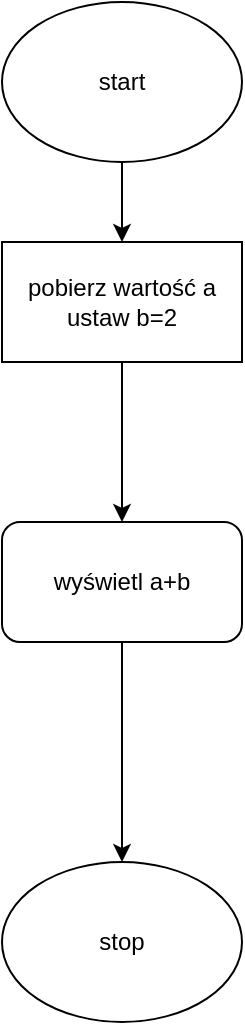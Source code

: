 <mxfile version="20.8.20" type="github">
  <diagram id="C5RBs43oDa-KdzZeNtuy" name="Page-1">
    <mxGraphModel dx="1434" dy="796" grid="1" gridSize="10" guides="1" tooltips="1" connect="1" arrows="1" fold="1" page="1" pageScale="1" pageWidth="827" pageHeight="1169" math="0" shadow="0">
      <root>
        <mxCell id="WIyWlLk6GJQsqaUBKTNV-0" />
        <mxCell id="WIyWlLk6GJQsqaUBKTNV-1" parent="WIyWlLk6GJQsqaUBKTNV-0" />
        <mxCell id="rgQOU9RRM3I8qQcvCoa0-10" value="" style="edgeStyle=orthogonalEdgeStyle;rounded=0;orthogonalLoop=1;jettySize=auto;html=1;" edge="1" parent="WIyWlLk6GJQsqaUBKTNV-1" source="rgQOU9RRM3I8qQcvCoa0-0" target="rgQOU9RRM3I8qQcvCoa0-2">
          <mxGeometry relative="1" as="geometry" />
        </mxCell>
        <mxCell id="rgQOU9RRM3I8qQcvCoa0-0" value="start" style="ellipse;whiteSpace=wrap;html=1;" vertex="1" parent="WIyWlLk6GJQsqaUBKTNV-1">
          <mxGeometry x="330" y="100" width="120" height="80" as="geometry" />
        </mxCell>
        <mxCell id="rgQOU9RRM3I8qQcvCoa0-1" value="stop" style="ellipse;whiteSpace=wrap;html=1;" vertex="1" parent="WIyWlLk6GJQsqaUBKTNV-1">
          <mxGeometry x="330" y="530" width="120" height="80" as="geometry" />
        </mxCell>
        <mxCell id="rgQOU9RRM3I8qQcvCoa0-11" value="" style="edgeStyle=orthogonalEdgeStyle;rounded=0;orthogonalLoop=1;jettySize=auto;html=1;" edge="1" parent="WIyWlLk6GJQsqaUBKTNV-1" source="rgQOU9RRM3I8qQcvCoa0-2" target="rgQOU9RRM3I8qQcvCoa0-5">
          <mxGeometry relative="1" as="geometry" />
        </mxCell>
        <mxCell id="rgQOU9RRM3I8qQcvCoa0-2" value="pobierz wartość a&lt;br&gt;ustaw b=2" style="rounded=0;whiteSpace=wrap;html=1;" vertex="1" parent="WIyWlLk6GJQsqaUBKTNV-1">
          <mxGeometry x="330" y="220" width="120" height="60" as="geometry" />
        </mxCell>
        <mxCell id="rgQOU9RRM3I8qQcvCoa0-12" value="" style="edgeStyle=orthogonalEdgeStyle;rounded=0;orthogonalLoop=1;jettySize=auto;html=1;" edge="1" parent="WIyWlLk6GJQsqaUBKTNV-1" source="rgQOU9RRM3I8qQcvCoa0-5" target="rgQOU9RRM3I8qQcvCoa0-1">
          <mxGeometry relative="1" as="geometry" />
        </mxCell>
        <mxCell id="rgQOU9RRM3I8qQcvCoa0-5" value="wyświetl a+b" style="rounded=1;whiteSpace=wrap;html=1;" vertex="1" parent="WIyWlLk6GJQsqaUBKTNV-1">
          <mxGeometry x="330" y="360" width="120" height="60" as="geometry" />
        </mxCell>
      </root>
    </mxGraphModel>
  </diagram>
</mxfile>

